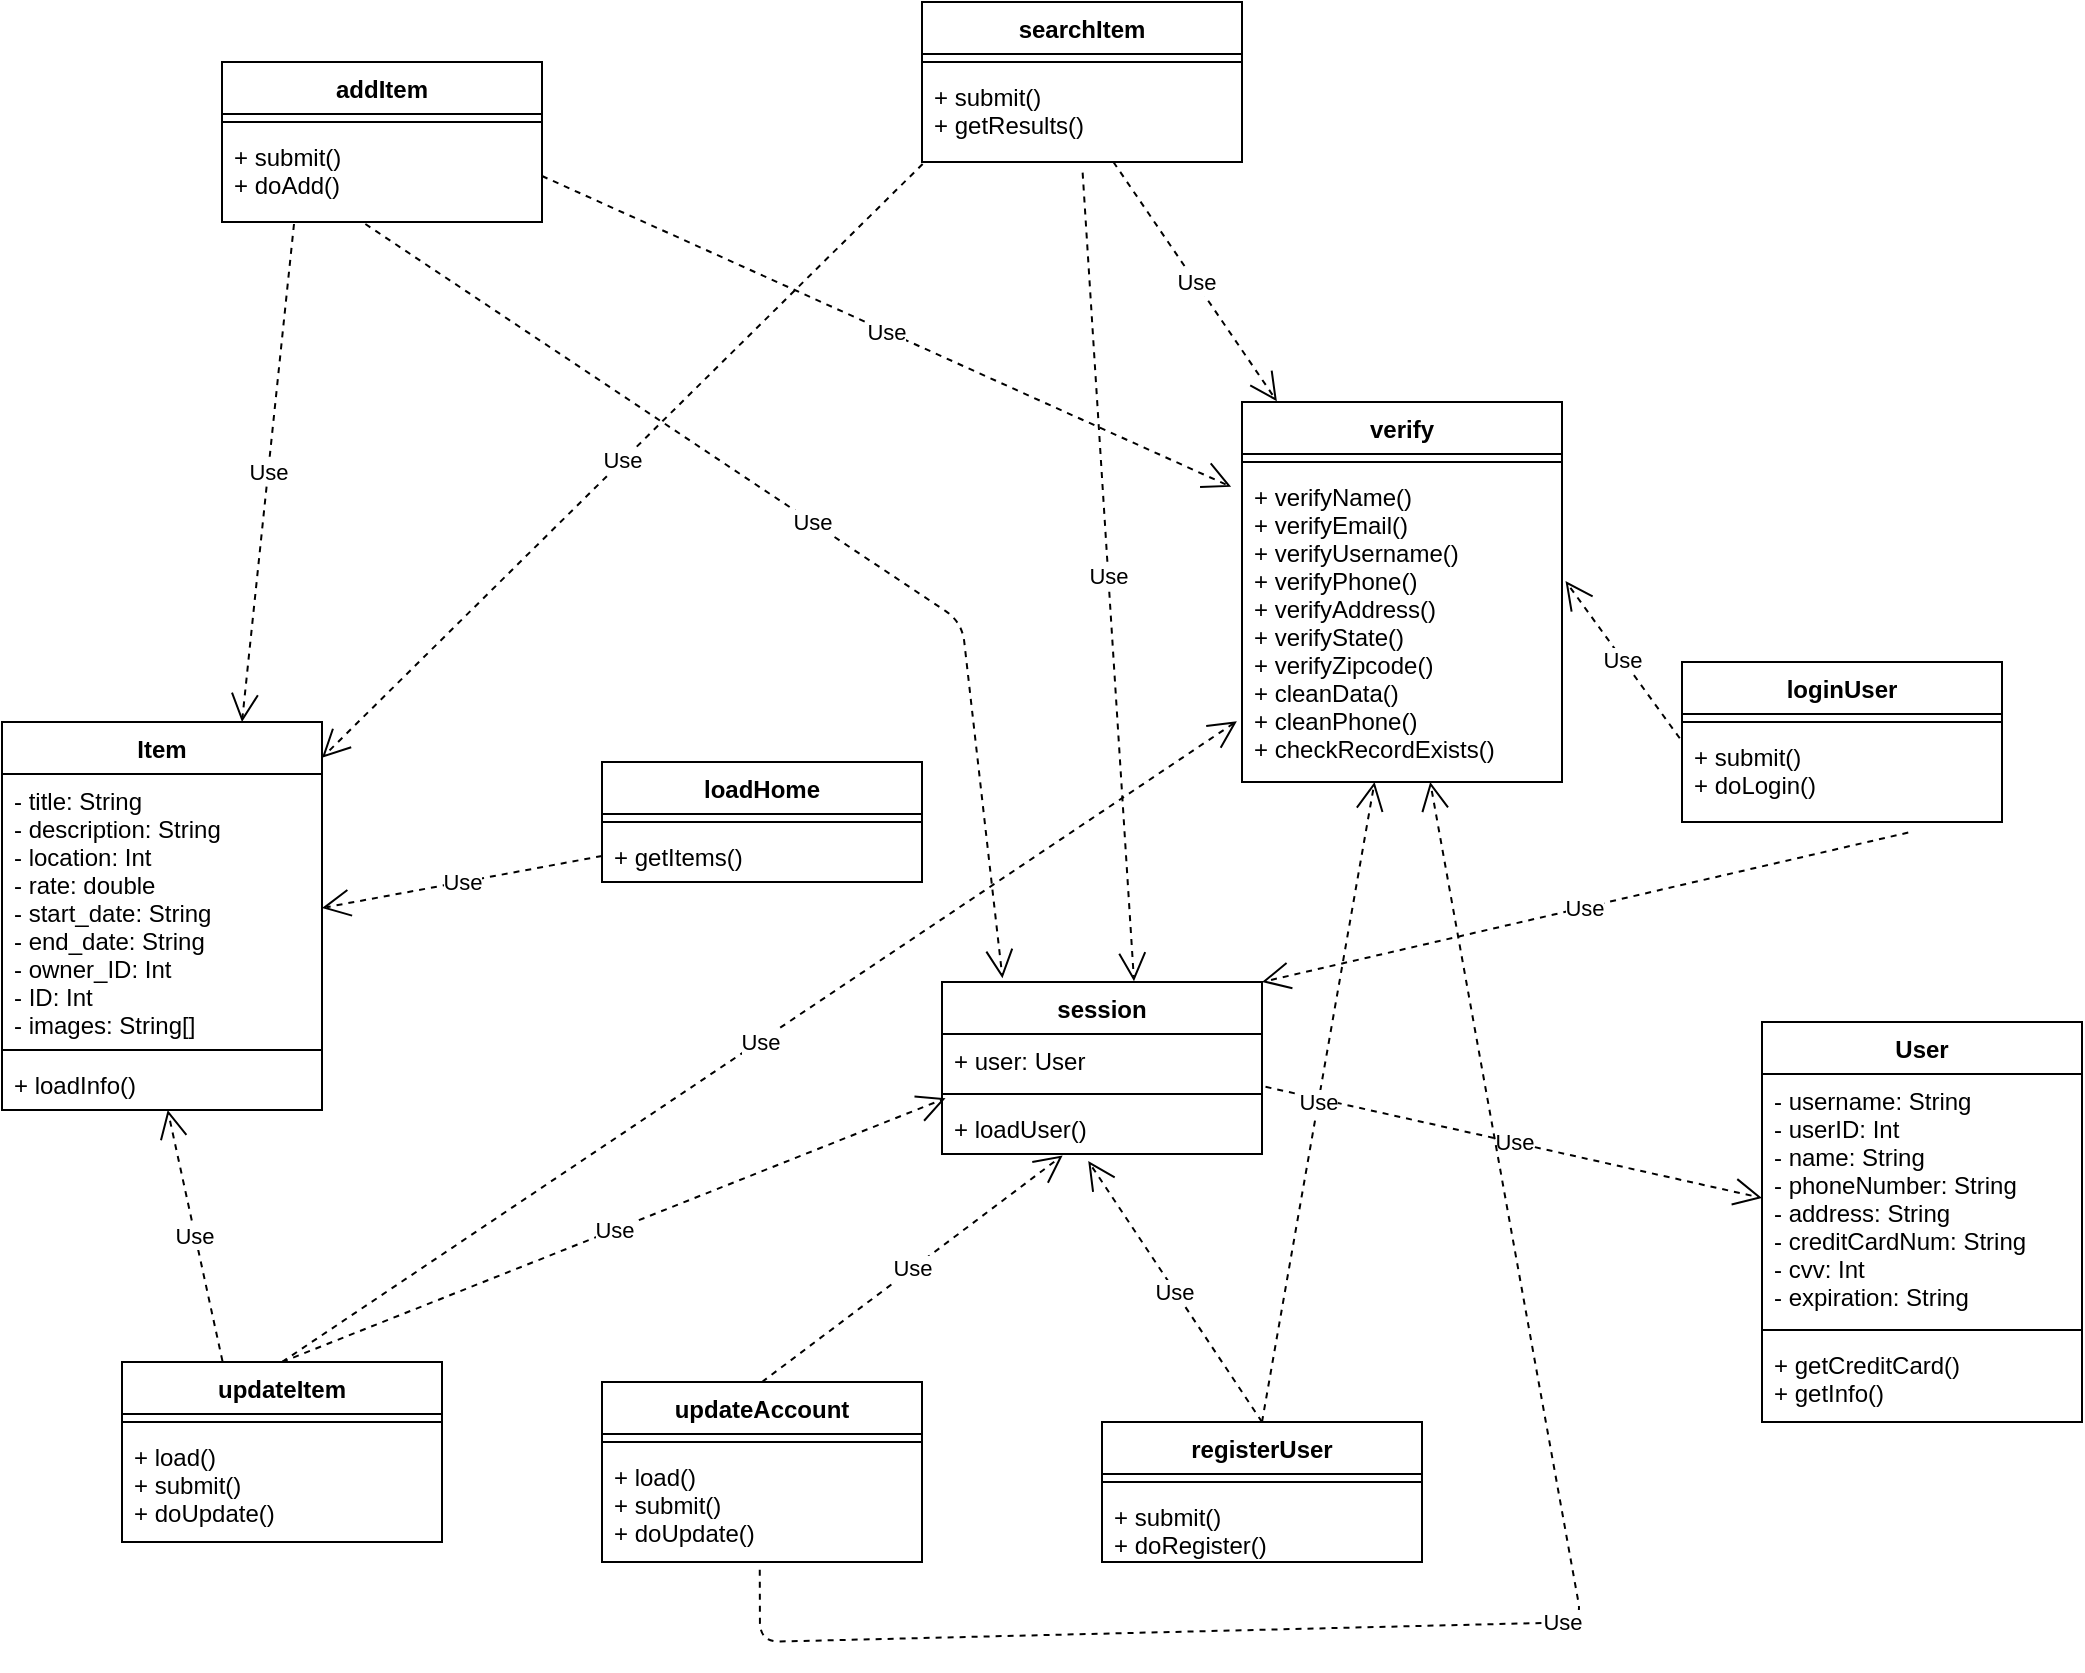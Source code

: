 <mxfile version="12.7.2" type="github">
  <diagram id="C5RBs43oDa-KdzZeNtuy" name="Page-1">
    <mxGraphModel dx="1694" dy="1019" grid="1" gridSize="10" guides="1" tooltips="1" connect="1" arrows="1" fold="1" page="1" pageScale="1" pageWidth="1700" pageHeight="1100" math="0" shadow="0">
      <root>
        <mxCell id="WIyWlLk6GJQsqaUBKTNV-0" />
        <mxCell id="WIyWlLk6GJQsqaUBKTNV-1" parent="WIyWlLk6GJQsqaUBKTNV-0" />
        <mxCell id="RfBFM13m3u1WeMIUBJcM-0" value="Item" style="swimlane;fontStyle=1;align=center;verticalAlign=top;childLayout=stackLayout;horizontal=1;startSize=26;horizontalStack=0;resizeParent=1;resizeParentMax=0;resizeLast=0;collapsible=1;marginBottom=0;" parent="WIyWlLk6GJQsqaUBKTNV-1" vertex="1">
          <mxGeometry x="40" y="390" width="160" height="194" as="geometry" />
        </mxCell>
        <mxCell id="RfBFM13m3u1WeMIUBJcM-1" value="- title: String&#xa;- description: String&#xa;- location: Int&#xa;- rate: double&#xa;- start_date: String&#xa;- end_date: String&#xa;- owner_ID: Int&#xa;- ID: Int&#xa;- images: String[]&#xa;&#xa;&#xa;&#xa;" style="text;strokeColor=none;fillColor=none;align=left;verticalAlign=top;spacingLeft=4;spacingRight=4;overflow=hidden;rotatable=0;points=[[0,0.5],[1,0.5]];portConstraint=eastwest;" parent="RfBFM13m3u1WeMIUBJcM-0" vertex="1">
          <mxGeometry y="26" width="160" height="134" as="geometry" />
        </mxCell>
        <mxCell id="RfBFM13m3u1WeMIUBJcM-2" value="" style="line;strokeWidth=1;fillColor=none;align=left;verticalAlign=middle;spacingTop=-1;spacingLeft=3;spacingRight=3;rotatable=0;labelPosition=right;points=[];portConstraint=eastwest;" parent="RfBFM13m3u1WeMIUBJcM-0" vertex="1">
          <mxGeometry y="160" width="160" height="8" as="geometry" />
        </mxCell>
        <mxCell id="RfBFM13m3u1WeMIUBJcM-3" value="+ loadInfo()" style="text;strokeColor=none;fillColor=none;align=left;verticalAlign=top;spacingLeft=4;spacingRight=4;overflow=hidden;rotatable=0;points=[[0,0.5],[1,0.5]];portConstraint=eastwest;" parent="RfBFM13m3u1WeMIUBJcM-0" vertex="1">
          <mxGeometry y="168" width="160" height="26" as="geometry" />
        </mxCell>
        <mxCell id="RfBFM13m3u1WeMIUBJcM-8" value="User" style="swimlane;fontStyle=1;align=center;verticalAlign=top;childLayout=stackLayout;horizontal=1;startSize=26;horizontalStack=0;resizeParent=1;resizeParentMax=0;resizeLast=0;collapsible=1;marginBottom=0;" parent="WIyWlLk6GJQsqaUBKTNV-1" vertex="1">
          <mxGeometry x="920" y="540" width="160" height="200" as="geometry" />
        </mxCell>
        <mxCell id="RfBFM13m3u1WeMIUBJcM-9" value="- username: String&#xa;- userID: Int&#xa;- name: String&#xa;- phoneNumber: String&#xa;- address: String&#xa;- creditCardNum: String&#xa;- cvv: Int&#xa;- expiration: String" style="text;strokeColor=none;fillColor=none;align=left;verticalAlign=top;spacingLeft=4;spacingRight=4;overflow=hidden;rotatable=0;points=[[0,0.5],[1,0.5]];portConstraint=eastwest;" parent="RfBFM13m3u1WeMIUBJcM-8" vertex="1">
          <mxGeometry y="26" width="160" height="124" as="geometry" />
        </mxCell>
        <mxCell id="RfBFM13m3u1WeMIUBJcM-10" value="" style="line;strokeWidth=1;fillColor=none;align=left;verticalAlign=middle;spacingTop=-1;spacingLeft=3;spacingRight=3;rotatable=0;labelPosition=right;points=[];portConstraint=eastwest;" parent="RfBFM13m3u1WeMIUBJcM-8" vertex="1">
          <mxGeometry y="150" width="160" height="8" as="geometry" />
        </mxCell>
        <mxCell id="RfBFM13m3u1WeMIUBJcM-11" value="+ getCreditCard()&#xa;+ getInfo()" style="text;strokeColor=none;fillColor=none;align=left;verticalAlign=top;spacingLeft=4;spacingRight=4;overflow=hidden;rotatable=0;points=[[0,0.5],[1,0.5]];portConstraint=eastwest;" parent="RfBFM13m3u1WeMIUBJcM-8" vertex="1">
          <mxGeometry y="158" width="160" height="42" as="geometry" />
        </mxCell>
        <mxCell id="RfBFM13m3u1WeMIUBJcM-26" value="loginUser" style="swimlane;fontStyle=1;align=center;verticalAlign=top;childLayout=stackLayout;horizontal=1;startSize=26;horizontalStack=0;resizeParent=1;resizeParentMax=0;resizeLast=0;collapsible=1;marginBottom=0;" parent="WIyWlLk6GJQsqaUBKTNV-1" vertex="1">
          <mxGeometry x="880" y="360" width="160" height="80" as="geometry" />
        </mxCell>
        <mxCell id="RfBFM13m3u1WeMIUBJcM-28" value="" style="line;strokeWidth=1;fillColor=none;align=left;verticalAlign=middle;spacingTop=-1;spacingLeft=3;spacingRight=3;rotatable=0;labelPosition=right;points=[];portConstraint=eastwest;" parent="RfBFM13m3u1WeMIUBJcM-26" vertex="1">
          <mxGeometry y="26" width="160" height="8" as="geometry" />
        </mxCell>
        <mxCell id="RfBFM13m3u1WeMIUBJcM-29" value="+ submit()&#xa;+ doLogin()" style="text;strokeColor=none;fillColor=none;align=left;verticalAlign=top;spacingLeft=4;spacingRight=4;overflow=hidden;rotatable=0;points=[[0,0.5],[1,0.5]];portConstraint=eastwest;" parent="RfBFM13m3u1WeMIUBJcM-26" vertex="1">
          <mxGeometry y="34" width="160" height="46" as="geometry" />
        </mxCell>
        <mxCell id="RfBFM13m3u1WeMIUBJcM-34" value="registerUser" style="swimlane;fontStyle=1;align=center;verticalAlign=top;childLayout=stackLayout;horizontal=1;startSize=26;horizontalStack=0;resizeParent=1;resizeParentMax=0;resizeLast=0;collapsible=1;marginBottom=0;" parent="WIyWlLk6GJQsqaUBKTNV-1" vertex="1">
          <mxGeometry x="590" y="740" width="160" height="70" as="geometry" />
        </mxCell>
        <mxCell id="RfBFM13m3u1WeMIUBJcM-36" value="" style="line;strokeWidth=1;fillColor=none;align=left;verticalAlign=middle;spacingTop=-1;spacingLeft=3;spacingRight=3;rotatable=0;labelPosition=right;points=[];portConstraint=eastwest;" parent="RfBFM13m3u1WeMIUBJcM-34" vertex="1">
          <mxGeometry y="26" width="160" height="8" as="geometry" />
        </mxCell>
        <mxCell id="RfBFM13m3u1WeMIUBJcM-37" value="+ submit()&#xa;+ doRegister()" style="text;strokeColor=none;fillColor=none;align=left;verticalAlign=top;spacingLeft=4;spacingRight=4;overflow=hidden;rotatable=0;points=[[0,0.5],[1,0.5]];portConstraint=eastwest;" parent="RfBFM13m3u1WeMIUBJcM-34" vertex="1">
          <mxGeometry y="34" width="160" height="36" as="geometry" />
        </mxCell>
        <mxCell id="RfBFM13m3u1WeMIUBJcM-42" value="verify" style="swimlane;fontStyle=1;align=center;verticalAlign=top;childLayout=stackLayout;horizontal=1;startSize=26;horizontalStack=0;resizeParent=1;resizeParentMax=0;resizeLast=0;collapsible=1;marginBottom=0;" parent="WIyWlLk6GJQsqaUBKTNV-1" vertex="1">
          <mxGeometry x="660" y="230" width="160" height="190" as="geometry" />
        </mxCell>
        <mxCell id="RfBFM13m3u1WeMIUBJcM-44" value="" style="line;strokeWidth=1;fillColor=none;align=left;verticalAlign=middle;spacingTop=-1;spacingLeft=3;spacingRight=3;rotatable=0;labelPosition=right;points=[];portConstraint=eastwest;" parent="RfBFM13m3u1WeMIUBJcM-42" vertex="1">
          <mxGeometry y="26" width="160" height="8" as="geometry" />
        </mxCell>
        <mxCell id="RfBFM13m3u1WeMIUBJcM-45" value="+ verifyName()&#xa;+ verifyEmail()&#xa;+ verifyUsername()&#xa;+ verifyPhone()&#xa;+ verifyAddress()&#xa;+ verifyState()&#xa;+ verifyZipcode()&#xa;+ cleanData()&#xa;+ cleanPhone()&#xa;+ checkRecordExists()" style="text;strokeColor=none;fillColor=none;align=left;verticalAlign=top;spacingLeft=4;spacingRight=4;overflow=hidden;rotatable=0;points=[[0,0.5],[1,0.5]];portConstraint=eastwest;" parent="RfBFM13m3u1WeMIUBJcM-42" vertex="1">
          <mxGeometry y="34" width="160" height="156" as="geometry" />
        </mxCell>
        <mxCell id="f73wdCoeStIVqAjHHJIj-0" value="updateAccount&#xa;" style="swimlane;fontStyle=1;align=center;verticalAlign=top;childLayout=stackLayout;horizontal=1;startSize=26;horizontalStack=0;resizeParent=1;resizeParentMax=0;resizeLast=0;collapsible=1;marginBottom=0;" vertex="1" parent="WIyWlLk6GJQsqaUBKTNV-1">
          <mxGeometry x="340" y="720" width="160" height="90" as="geometry" />
        </mxCell>
        <mxCell id="f73wdCoeStIVqAjHHJIj-2" value="" style="line;strokeWidth=1;fillColor=none;align=left;verticalAlign=middle;spacingTop=-1;spacingLeft=3;spacingRight=3;rotatable=0;labelPosition=right;points=[];portConstraint=eastwest;" vertex="1" parent="f73wdCoeStIVqAjHHJIj-0">
          <mxGeometry y="26" width="160" height="8" as="geometry" />
        </mxCell>
        <mxCell id="f73wdCoeStIVqAjHHJIj-3" value="+ load()&#xa;+ submit()&#xa;+ doUpdate()" style="text;strokeColor=none;fillColor=none;align=left;verticalAlign=top;spacingLeft=4;spacingRight=4;overflow=hidden;rotatable=0;points=[[0,0.5],[1,0.5]];portConstraint=eastwest;" vertex="1" parent="f73wdCoeStIVqAjHHJIj-0">
          <mxGeometry y="34" width="160" height="56" as="geometry" />
        </mxCell>
        <mxCell id="f73wdCoeStIVqAjHHJIj-8" value="updateItem" style="swimlane;fontStyle=1;align=center;verticalAlign=top;childLayout=stackLayout;horizontal=1;startSize=26;horizontalStack=0;resizeParent=1;resizeParentMax=0;resizeLast=0;collapsible=1;marginBottom=0;" vertex="1" parent="WIyWlLk6GJQsqaUBKTNV-1">
          <mxGeometry x="100" y="710" width="160" height="90" as="geometry" />
        </mxCell>
        <mxCell id="f73wdCoeStIVqAjHHJIj-10" value="" style="line;strokeWidth=1;fillColor=none;align=left;verticalAlign=middle;spacingTop=-1;spacingLeft=3;spacingRight=3;rotatable=0;labelPosition=right;points=[];portConstraint=eastwest;" vertex="1" parent="f73wdCoeStIVqAjHHJIj-8">
          <mxGeometry y="26" width="160" height="8" as="geometry" />
        </mxCell>
        <mxCell id="f73wdCoeStIVqAjHHJIj-11" value="+ load()&#xa;+ submit()&#xa;+ doUpdate()" style="text;strokeColor=none;fillColor=none;align=left;verticalAlign=top;spacingLeft=4;spacingRight=4;overflow=hidden;rotatable=0;points=[[0,0.5],[1,0.5]];portConstraint=eastwest;" vertex="1" parent="f73wdCoeStIVqAjHHJIj-8">
          <mxGeometry y="34" width="160" height="56" as="geometry" />
        </mxCell>
        <mxCell id="f73wdCoeStIVqAjHHJIj-13" value="addItem" style="swimlane;fontStyle=1;align=center;verticalAlign=top;childLayout=stackLayout;horizontal=1;startSize=26;horizontalStack=0;resizeParent=1;resizeParentMax=0;resizeLast=0;collapsible=1;marginBottom=0;" vertex="1" parent="WIyWlLk6GJQsqaUBKTNV-1">
          <mxGeometry x="150" y="60" width="160" height="80" as="geometry" />
        </mxCell>
        <mxCell id="f73wdCoeStIVqAjHHJIj-15" value="" style="line;strokeWidth=1;fillColor=none;align=left;verticalAlign=middle;spacingTop=-1;spacingLeft=3;spacingRight=3;rotatable=0;labelPosition=right;points=[];portConstraint=eastwest;" vertex="1" parent="f73wdCoeStIVqAjHHJIj-13">
          <mxGeometry y="26" width="160" height="8" as="geometry" />
        </mxCell>
        <mxCell id="f73wdCoeStIVqAjHHJIj-16" value="+ submit()&#xa;+ doAdd()&#xa;" style="text;strokeColor=none;fillColor=none;align=left;verticalAlign=top;spacingLeft=4;spacingRight=4;overflow=hidden;rotatable=0;points=[[0,0.5],[1,0.5]];portConstraint=eastwest;" vertex="1" parent="f73wdCoeStIVqAjHHJIj-13">
          <mxGeometry y="34" width="160" height="46" as="geometry" />
        </mxCell>
        <mxCell id="f73wdCoeStIVqAjHHJIj-22" value="session" style="swimlane;fontStyle=1;align=center;verticalAlign=top;childLayout=stackLayout;horizontal=1;startSize=26;horizontalStack=0;resizeParent=1;resizeParentMax=0;resizeLast=0;collapsible=1;marginBottom=0;" vertex="1" parent="WIyWlLk6GJQsqaUBKTNV-1">
          <mxGeometry x="510" y="520" width="160" height="86" as="geometry" />
        </mxCell>
        <mxCell id="f73wdCoeStIVqAjHHJIj-23" value="+ user: User" style="text;strokeColor=none;fillColor=none;align=left;verticalAlign=top;spacingLeft=4;spacingRight=4;overflow=hidden;rotatable=0;points=[[0,0.5],[1,0.5]];portConstraint=eastwest;" vertex="1" parent="f73wdCoeStIVqAjHHJIj-22">
          <mxGeometry y="26" width="160" height="26" as="geometry" />
        </mxCell>
        <mxCell id="f73wdCoeStIVqAjHHJIj-24" value="" style="line;strokeWidth=1;fillColor=none;align=left;verticalAlign=middle;spacingTop=-1;spacingLeft=3;spacingRight=3;rotatable=0;labelPosition=right;points=[];portConstraint=eastwest;" vertex="1" parent="f73wdCoeStIVqAjHHJIj-22">
          <mxGeometry y="52" width="160" height="8" as="geometry" />
        </mxCell>
        <mxCell id="f73wdCoeStIVqAjHHJIj-25" value="+ loadUser()" style="text;strokeColor=none;fillColor=none;align=left;verticalAlign=top;spacingLeft=4;spacingRight=4;overflow=hidden;rotatable=0;points=[[0,0.5],[1,0.5]];portConstraint=eastwest;" vertex="1" parent="f73wdCoeStIVqAjHHJIj-22">
          <mxGeometry y="60" width="160" height="26" as="geometry" />
        </mxCell>
        <mxCell id="f73wdCoeStIVqAjHHJIj-26" value="searchItem" style="swimlane;fontStyle=1;align=center;verticalAlign=top;childLayout=stackLayout;horizontal=1;startSize=26;horizontalStack=0;resizeParent=1;resizeParentMax=0;resizeLast=0;collapsible=1;marginBottom=0;" vertex="1" parent="WIyWlLk6GJQsqaUBKTNV-1">
          <mxGeometry x="500" y="30" width="160" height="80" as="geometry" />
        </mxCell>
        <mxCell id="f73wdCoeStIVqAjHHJIj-28" value="" style="line;strokeWidth=1;fillColor=none;align=left;verticalAlign=middle;spacingTop=-1;spacingLeft=3;spacingRight=3;rotatable=0;labelPosition=right;points=[];portConstraint=eastwest;" vertex="1" parent="f73wdCoeStIVqAjHHJIj-26">
          <mxGeometry y="26" width="160" height="8" as="geometry" />
        </mxCell>
        <mxCell id="f73wdCoeStIVqAjHHJIj-29" value="+ submit()&#xa;+ getResults()" style="text;strokeColor=none;fillColor=none;align=left;verticalAlign=top;spacingLeft=4;spacingRight=4;overflow=hidden;rotatable=0;points=[[0,0.5],[1,0.5]];portConstraint=eastwest;" vertex="1" parent="f73wdCoeStIVqAjHHJIj-26">
          <mxGeometry y="34" width="160" height="46" as="geometry" />
        </mxCell>
        <mxCell id="f73wdCoeStIVqAjHHJIj-34" value="loadHome" style="swimlane;fontStyle=1;align=center;verticalAlign=top;childLayout=stackLayout;horizontal=1;startSize=26;horizontalStack=0;resizeParent=1;resizeParentMax=0;resizeLast=0;collapsible=1;marginBottom=0;" vertex="1" parent="WIyWlLk6GJQsqaUBKTNV-1">
          <mxGeometry x="340" y="410" width="160" height="60" as="geometry" />
        </mxCell>
        <mxCell id="f73wdCoeStIVqAjHHJIj-36" value="" style="line;strokeWidth=1;fillColor=none;align=left;verticalAlign=middle;spacingTop=-1;spacingLeft=3;spacingRight=3;rotatable=0;labelPosition=right;points=[];portConstraint=eastwest;" vertex="1" parent="f73wdCoeStIVqAjHHJIj-34">
          <mxGeometry y="26" width="160" height="8" as="geometry" />
        </mxCell>
        <mxCell id="f73wdCoeStIVqAjHHJIj-37" value="+ getItems()" style="text;strokeColor=none;fillColor=none;align=left;verticalAlign=top;spacingLeft=4;spacingRight=4;overflow=hidden;rotatable=0;points=[[0,0.5],[1,0.5]];portConstraint=eastwest;" vertex="1" parent="f73wdCoeStIVqAjHHJIj-34">
          <mxGeometry y="34" width="160" height="26" as="geometry" />
        </mxCell>
        <mxCell id="f73wdCoeStIVqAjHHJIj-46" value="Use" style="endArrow=open;endSize=12;dashed=1;html=1;exitX=-0.007;exitY=0.09;exitDx=0;exitDy=0;entryX=1.011;entryY=0.356;entryDx=0;entryDy=0;exitPerimeter=0;entryPerimeter=0;" edge="1" parent="WIyWlLk6GJQsqaUBKTNV-1" source="RfBFM13m3u1WeMIUBJcM-29" target="RfBFM13m3u1WeMIUBJcM-45">
          <mxGeometry width="160" relative="1" as="geometry">
            <mxPoint x="680" y="410" as="sourcePoint" />
            <mxPoint x="840" y="410" as="targetPoint" />
          </mxGeometry>
        </mxCell>
        <mxCell id="f73wdCoeStIVqAjHHJIj-47" value="Use" style="endArrow=open;endSize=12;dashed=1;html=1;exitX=1.011;exitY=1.016;exitDx=0;exitDy=0;exitPerimeter=0;entryX=0;entryY=0.5;entryDx=0;entryDy=0;" edge="1" parent="WIyWlLk6GJQsqaUBKTNV-1" source="f73wdCoeStIVqAjHHJIj-23" target="RfBFM13m3u1WeMIUBJcM-9">
          <mxGeometry width="160" relative="1" as="geometry">
            <mxPoint x="680" y="410" as="sourcePoint" />
            <mxPoint x="840" y="410" as="targetPoint" />
          </mxGeometry>
        </mxCell>
        <mxCell id="f73wdCoeStIVqAjHHJIj-48" value="Use" style="endArrow=open;endSize=12;dashed=1;html=1;exitX=0;exitY=0.5;exitDx=0;exitDy=0;entryX=1;entryY=0.5;entryDx=0;entryDy=0;" edge="1" parent="WIyWlLk6GJQsqaUBKTNV-1" source="f73wdCoeStIVqAjHHJIj-37" target="RfBFM13m3u1WeMIUBJcM-1">
          <mxGeometry width="160" relative="1" as="geometry">
            <mxPoint x="680" y="410" as="sourcePoint" />
            <mxPoint x="840" y="410" as="targetPoint" />
          </mxGeometry>
        </mxCell>
        <mxCell id="f73wdCoeStIVqAjHHJIj-52" value="Use" style="endArrow=open;endSize=12;dashed=1;html=1;exitX=0.5;exitY=0;exitDx=0;exitDy=0;entryX=0.457;entryY=1.137;entryDx=0;entryDy=0;entryPerimeter=0;" edge="1" parent="WIyWlLk6GJQsqaUBKTNV-1" source="RfBFM13m3u1WeMIUBJcM-34" target="f73wdCoeStIVqAjHHJIj-25">
          <mxGeometry width="160" relative="1" as="geometry">
            <mxPoint x="680" y="410" as="sourcePoint" />
            <mxPoint x="840" y="410" as="targetPoint" />
          </mxGeometry>
        </mxCell>
        <mxCell id="f73wdCoeStIVqAjHHJIj-53" value="Use" style="endArrow=open;endSize=12;dashed=1;html=1;exitX=0.5;exitY=0;exitDx=0;exitDy=0;entryX=0.377;entryY=1.027;entryDx=0;entryDy=0;entryPerimeter=0;" edge="1" parent="WIyWlLk6GJQsqaUBKTNV-1" source="f73wdCoeStIVqAjHHJIj-0" target="f73wdCoeStIVqAjHHJIj-25">
          <mxGeometry width="160" relative="1" as="geometry">
            <mxPoint x="680" y="410" as="sourcePoint" />
            <mxPoint x="840" y="410" as="targetPoint" />
          </mxGeometry>
        </mxCell>
        <mxCell id="f73wdCoeStIVqAjHHJIj-54" value="Use" style="endArrow=open;endSize=12;dashed=1;html=1;exitX=0.5;exitY=0;exitDx=0;exitDy=0;" edge="1" parent="WIyWlLk6GJQsqaUBKTNV-1" source="RfBFM13m3u1WeMIUBJcM-34" target="RfBFM13m3u1WeMIUBJcM-45">
          <mxGeometry width="160" relative="1" as="geometry">
            <mxPoint x="680" y="410" as="sourcePoint" />
            <mxPoint x="840" y="410" as="targetPoint" />
          </mxGeometry>
        </mxCell>
        <mxCell id="f73wdCoeStIVqAjHHJIj-55" value="Use" style="endArrow=open;endSize=12;dashed=1;html=1;exitX=0.493;exitY=1.069;exitDx=0;exitDy=0;exitPerimeter=0;" edge="1" parent="WIyWlLk6GJQsqaUBKTNV-1" source="f73wdCoeStIVqAjHHJIj-3" target="RfBFM13m3u1WeMIUBJcM-45">
          <mxGeometry width="160" relative="1" as="geometry">
            <mxPoint x="420" y="720" as="sourcePoint" />
            <mxPoint x="840" y="410" as="targetPoint" />
            <Array as="points">
              <mxPoint x="419" y="850" />
              <mxPoint x="830" y="840" />
            </Array>
          </mxGeometry>
        </mxCell>
        <mxCell id="f73wdCoeStIVqAjHHJIj-56" value="Use" style="endArrow=open;endSize=12;dashed=1;html=1;exitX=0.707;exitY=1.115;exitDx=0;exitDy=0;exitPerimeter=0;entryX=1;entryY=0;entryDx=0;entryDy=0;" edge="1" parent="WIyWlLk6GJQsqaUBKTNV-1" source="RfBFM13m3u1WeMIUBJcM-29" target="f73wdCoeStIVqAjHHJIj-22">
          <mxGeometry width="160" relative="1" as="geometry">
            <mxPoint x="350" y="560" as="sourcePoint" />
            <mxPoint x="510" y="560" as="targetPoint" />
          </mxGeometry>
        </mxCell>
        <mxCell id="f73wdCoeStIVqAjHHJIj-57" value="Use" style="endArrow=open;endSize=12;dashed=1;html=1;exitX=0.5;exitY=0;exitDx=0;exitDy=0;entryX=0.011;entryY=1.236;entryDx=0;entryDy=0;entryPerimeter=0;" edge="1" parent="WIyWlLk6GJQsqaUBKTNV-1" source="f73wdCoeStIVqAjHHJIj-8" target="f73wdCoeStIVqAjHHJIj-23">
          <mxGeometry width="160" relative="1" as="geometry">
            <mxPoint x="680" y="410" as="sourcePoint" />
            <mxPoint x="840" y="410" as="targetPoint" />
          </mxGeometry>
        </mxCell>
        <mxCell id="f73wdCoeStIVqAjHHJIj-58" value="Use" style="endArrow=open;endSize=12;dashed=1;html=1;exitX=0.448;exitY=1.022;exitDx=0;exitDy=0;exitPerimeter=0;entryX=0.189;entryY=-0.022;entryDx=0;entryDy=0;entryPerimeter=0;" edge="1" parent="WIyWlLk6GJQsqaUBKTNV-1" source="f73wdCoeStIVqAjHHJIj-16" target="f73wdCoeStIVqAjHHJIj-22">
          <mxGeometry width="160" relative="1" as="geometry">
            <mxPoint x="680" y="410" as="sourcePoint" />
            <mxPoint x="840" y="410" as="targetPoint" />
            <Array as="points">
              <mxPoint x="520" y="340" />
            </Array>
          </mxGeometry>
        </mxCell>
        <mxCell id="f73wdCoeStIVqAjHHJIj-59" value="Use" style="endArrow=open;endSize=12;dashed=1;html=1;exitX=0.502;exitY=1.115;exitDx=0;exitDy=0;exitPerimeter=0;entryX=0.6;entryY=-0.005;entryDx=0;entryDy=0;entryPerimeter=0;" edge="1" parent="WIyWlLk6GJQsqaUBKTNV-1" source="f73wdCoeStIVqAjHHJIj-29" target="f73wdCoeStIVqAjHHJIj-22">
          <mxGeometry width="160" relative="1" as="geometry">
            <mxPoint x="680" y="410" as="sourcePoint" />
            <mxPoint x="580" y="520" as="targetPoint" />
          </mxGeometry>
        </mxCell>
        <mxCell id="f73wdCoeStIVqAjHHJIj-60" value="Use" style="endArrow=open;endSize=12;dashed=1;html=1;exitX=0.002;exitY=1.022;exitDx=0;exitDy=0;exitPerimeter=0;" edge="1" parent="WIyWlLk6GJQsqaUBKTNV-1" source="f73wdCoeStIVqAjHHJIj-29" target="RfBFM13m3u1WeMIUBJcM-0">
          <mxGeometry width="160" relative="1" as="geometry">
            <mxPoint x="680" y="410" as="sourcePoint" />
            <mxPoint x="840" y="410" as="targetPoint" />
          </mxGeometry>
        </mxCell>
        <mxCell id="f73wdCoeStIVqAjHHJIj-61" value="Use" style="endArrow=open;endSize=12;dashed=1;html=1;entryX=0.109;entryY=-0.002;entryDx=0;entryDy=0;entryPerimeter=0;" edge="1" parent="WIyWlLk6GJQsqaUBKTNV-1" source="f73wdCoeStIVqAjHHJIj-29" target="RfBFM13m3u1WeMIUBJcM-42">
          <mxGeometry width="160" relative="1" as="geometry">
            <mxPoint x="680" y="410" as="sourcePoint" />
            <mxPoint x="840" y="410" as="targetPoint" />
          </mxGeometry>
        </mxCell>
        <mxCell id="f73wdCoeStIVqAjHHJIj-62" value="Use" style="endArrow=open;endSize=12;dashed=1;html=1;exitX=1;exitY=0.5;exitDx=0;exitDy=0;entryX=-0.034;entryY=0.054;entryDx=0;entryDy=0;entryPerimeter=0;" edge="1" parent="WIyWlLk6GJQsqaUBKTNV-1" source="f73wdCoeStIVqAjHHJIj-16" target="RfBFM13m3u1WeMIUBJcM-45">
          <mxGeometry width="160" relative="1" as="geometry">
            <mxPoint x="680" y="410" as="sourcePoint" />
            <mxPoint x="840" y="410" as="targetPoint" />
          </mxGeometry>
        </mxCell>
        <mxCell id="f73wdCoeStIVqAjHHJIj-63" value="Use" style="endArrow=open;endSize=12;dashed=1;html=1;exitX=0.5;exitY=0;exitDx=0;exitDy=0;entryX=-0.016;entryY=0.805;entryDx=0;entryDy=0;entryPerimeter=0;" edge="1" parent="WIyWlLk6GJQsqaUBKTNV-1" source="f73wdCoeStIVqAjHHJIj-8" target="RfBFM13m3u1WeMIUBJcM-45">
          <mxGeometry width="160" relative="1" as="geometry">
            <mxPoint x="680" y="410" as="sourcePoint" />
            <mxPoint x="840" y="410" as="targetPoint" />
          </mxGeometry>
        </mxCell>
        <mxCell id="f73wdCoeStIVqAjHHJIj-65" value="Use" style="endArrow=open;endSize=12;dashed=1;html=1;exitX=0.225;exitY=1.022;exitDx=0;exitDy=0;exitPerimeter=0;entryX=0.75;entryY=0;entryDx=0;entryDy=0;" edge="1" parent="WIyWlLk6GJQsqaUBKTNV-1" source="f73wdCoeStIVqAjHHJIj-16" target="RfBFM13m3u1WeMIUBJcM-0">
          <mxGeometry width="160" relative="1" as="geometry">
            <mxPoint x="680" y="410" as="sourcePoint" />
            <mxPoint x="840" y="410" as="targetPoint" />
          </mxGeometry>
        </mxCell>
        <mxCell id="f73wdCoeStIVqAjHHJIj-66" value="Use" style="endArrow=open;endSize=12;dashed=1;html=1;exitX=0.314;exitY=-0.005;exitDx=0;exitDy=0;exitPerimeter=0;" edge="1" parent="WIyWlLk6GJQsqaUBKTNV-1" source="f73wdCoeStIVqAjHHJIj-8" target="RfBFM13m3u1WeMIUBJcM-3">
          <mxGeometry width="160" relative="1" as="geometry">
            <mxPoint x="680" y="410" as="sourcePoint" />
            <mxPoint x="840" y="410" as="targetPoint" />
          </mxGeometry>
        </mxCell>
      </root>
    </mxGraphModel>
  </diagram>
</mxfile>
